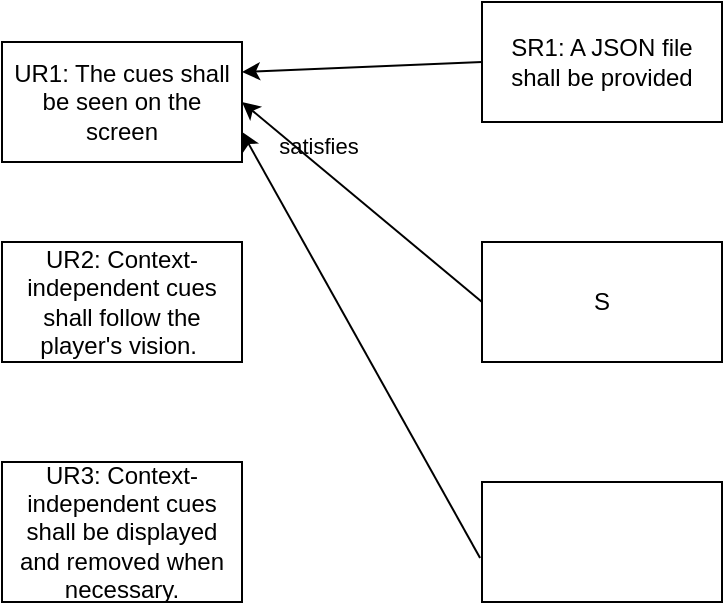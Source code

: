 <mxfile>
    <diagram id="kylEvk17kVRS4Wbc8jx4" name="Page-1">
        <mxGraphModel dx="858" dy="617" grid="1" gridSize="10" guides="1" tooltips="1" connect="1" arrows="1" fold="1" page="1" pageScale="1" pageWidth="827" pageHeight="1169" math="0" shadow="0">
            <root>
                <mxCell id="0"/>
                <mxCell id="1" parent="0"/>
                <mxCell id="2" value="UR1: The cues shall be seen on the screen" style="rounded=0;whiteSpace=wrap;html=1;" parent="1" vertex="1">
                    <mxGeometry x="40" y="100" width="120" height="60" as="geometry"/>
                </mxCell>
                <mxCell id="3" value="SR1: A JSON file shall be provided" style="rounded=0;whiteSpace=wrap;html=1;" parent="1" vertex="1">
                    <mxGeometry x="280" y="80" width="120" height="60" as="geometry"/>
                </mxCell>
                <mxCell id="4" value="S" style="rounded=0;whiteSpace=wrap;html=1;" parent="1" vertex="1">
                    <mxGeometry x="280" y="200" width="120" height="60" as="geometry"/>
                </mxCell>
                <mxCell id="5" value="" style="rounded=0;whiteSpace=wrap;html=1;" parent="1" vertex="1">
                    <mxGeometry x="280" y="320" width="120" height="60" as="geometry"/>
                </mxCell>
                <mxCell id="6" value="" style="endArrow=classic;html=1;exitX=0;exitY=0.5;exitDx=0;exitDy=0;entryX=1;entryY=0.25;entryDx=0;entryDy=0;" parent="1" source="3" target="2" edge="1">
                    <mxGeometry width="50" height="50" relative="1" as="geometry">
                        <mxPoint x="180" y="200" as="sourcePoint"/>
                        <mxPoint x="230" y="150" as="targetPoint"/>
                    </mxGeometry>
                </mxCell>
                <mxCell id="9" value="satisfies" style="edgeLabel;html=1;align=center;verticalAlign=middle;resizable=0;points=[];" parent="6" vertex="1" connectable="0">
                    <mxGeometry x="0.392" y="4" relative="1" as="geometry">
                        <mxPoint x="1" y="34" as="offset"/>
                    </mxGeometry>
                </mxCell>
                <mxCell id="7" value="" style="endArrow=classic;html=1;exitX=0;exitY=0.5;exitDx=0;exitDy=0;entryX=1;entryY=0.5;entryDx=0;entryDy=0;" parent="1" source="4" edge="1" target="2">
                    <mxGeometry width="50" height="50" relative="1" as="geometry">
                        <mxPoint x="200" y="300" as="sourcePoint"/>
                        <mxPoint x="160" y="230" as="targetPoint"/>
                    </mxGeometry>
                </mxCell>
                <mxCell id="8" value="" style="endArrow=classic;html=1;entryX=1;entryY=0.75;entryDx=0;entryDy=0;exitX=-0.008;exitY=0.633;exitDx=0;exitDy=0;exitPerimeter=0;" parent="1" source="5" target="2" edge="1">
                    <mxGeometry width="50" height="50" relative="1" as="geometry">
                        <mxPoint x="270" y="350" as="sourcePoint"/>
                        <mxPoint x="440" y="360" as="targetPoint"/>
                    </mxGeometry>
                </mxCell>
                <mxCell id="10" value="UR2: Context-independent cues shall follow the player's vision.&amp;nbsp;" style="rounded=0;whiteSpace=wrap;html=1;" vertex="1" parent="1">
                    <mxGeometry x="40" y="200" width="120" height="60" as="geometry"/>
                </mxCell>
                <mxCell id="12" value="UR3: Context-independent cues shall be displayed and removed when necessary." style="rounded=0;whiteSpace=wrap;html=1;" vertex="1" parent="1">
                    <mxGeometry x="40" y="310" width="120" height="70" as="geometry"/>
                </mxCell>
            </root>
        </mxGraphModel>
    </diagram>
</mxfile>